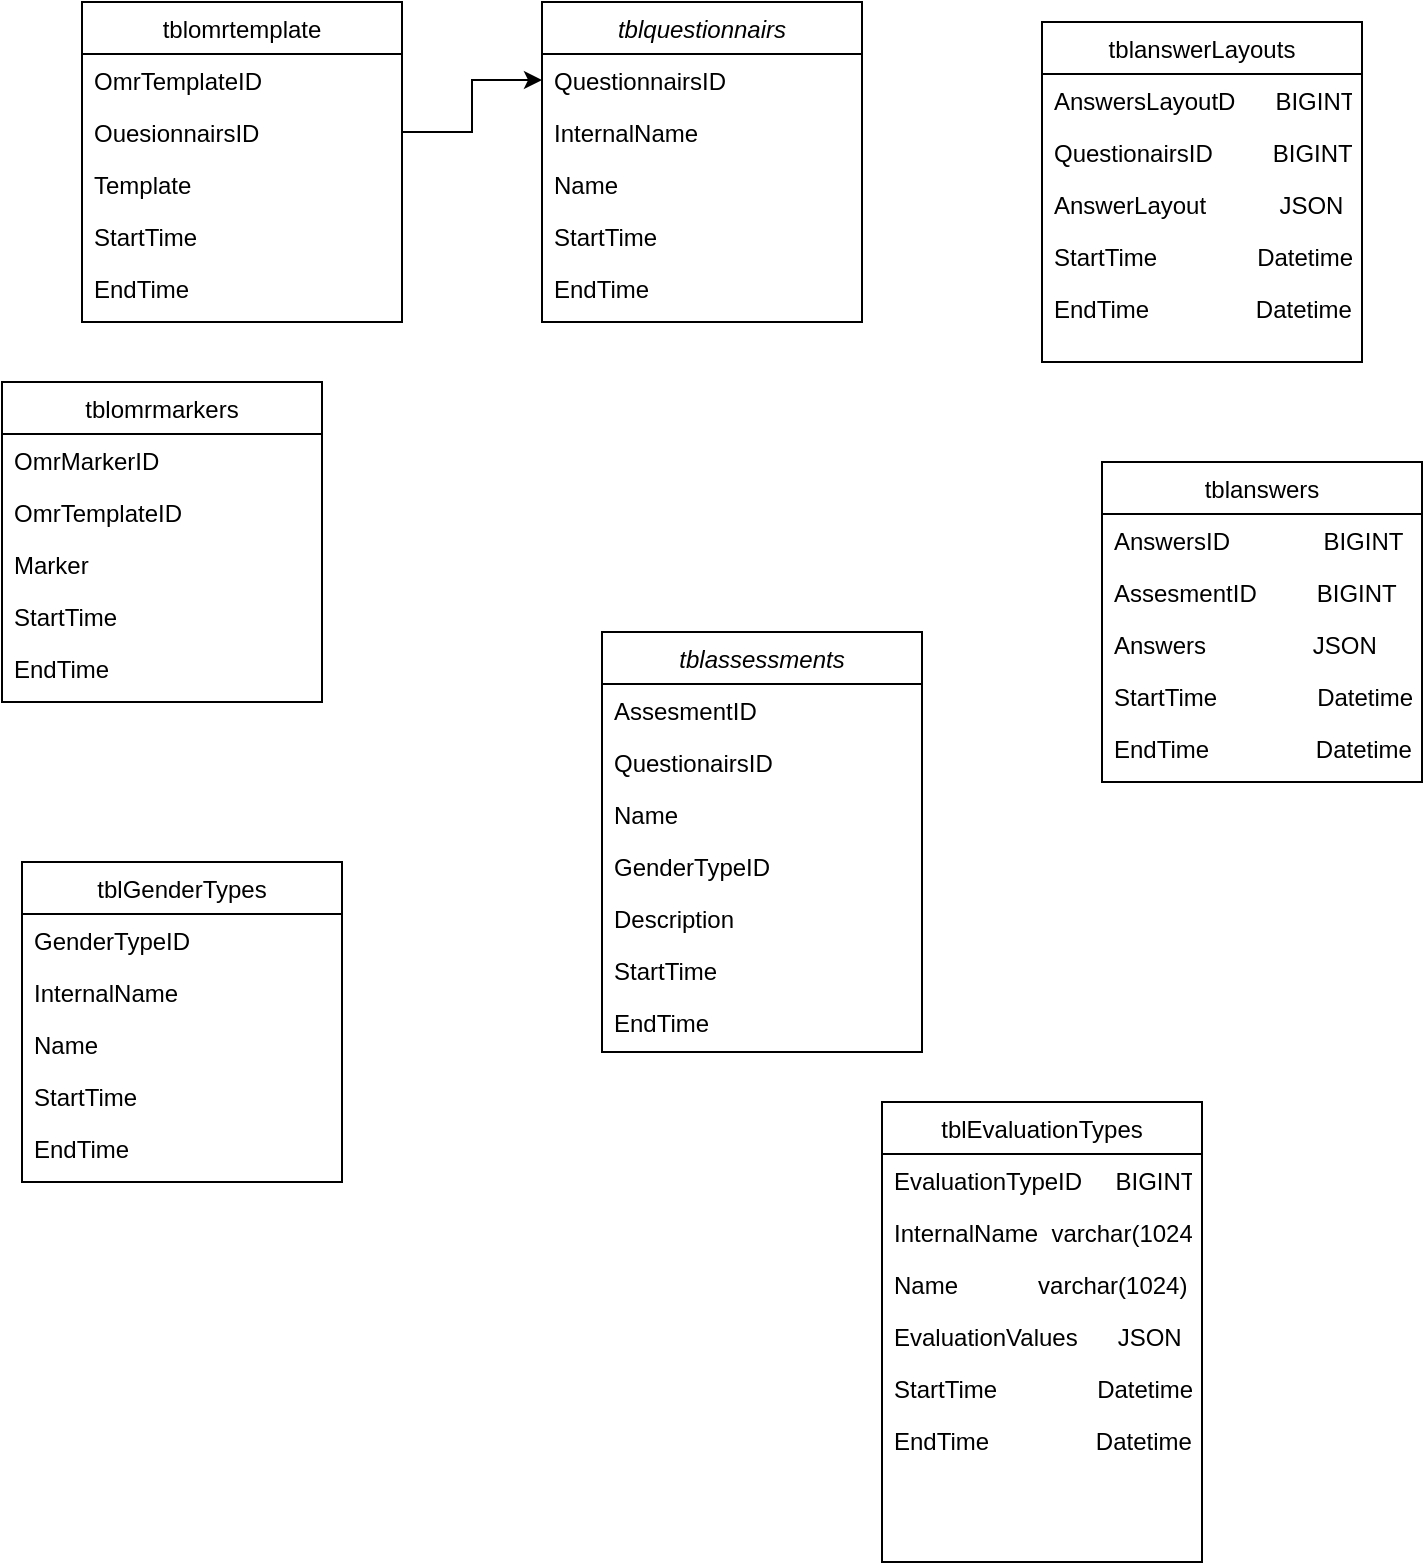 <mxfile version="20.8.23" type="github">
  <diagram id="C5RBs43oDa-KdzZeNtuy" name="Page-1">
    <mxGraphModel dx="882" dy="606" grid="1" gridSize="10" guides="1" tooltips="1" connect="1" arrows="1" fold="1" page="1" pageScale="1" pageWidth="827" pageHeight="1169" math="0" shadow="0">
      <root>
        <mxCell id="WIyWlLk6GJQsqaUBKTNV-0" />
        <mxCell id="WIyWlLk6GJQsqaUBKTNV-1" parent="WIyWlLk6GJQsqaUBKTNV-0" />
        <mxCell id="zkfFHV4jXpPFQw0GAbJ--0" value="tblquestionnairs" style="swimlane;fontStyle=2;align=center;verticalAlign=top;childLayout=stackLayout;horizontal=1;startSize=26;horizontalStack=0;resizeParent=1;resizeLast=0;collapsible=1;marginBottom=0;rounded=0;shadow=0;strokeWidth=1;" parent="WIyWlLk6GJQsqaUBKTNV-1" vertex="1">
          <mxGeometry x="290" y="60" width="160" height="160" as="geometry">
            <mxRectangle x="230" y="140" width="160" height="26" as="alternateBounds" />
          </mxGeometry>
        </mxCell>
        <mxCell id="zkfFHV4jXpPFQw0GAbJ--1" value="QuestionnairsID" style="text;align=left;verticalAlign=top;spacingLeft=4;spacingRight=4;overflow=hidden;rotatable=0;points=[[0,0.5],[1,0.5]];portConstraint=eastwest;" parent="zkfFHV4jXpPFQw0GAbJ--0" vertex="1">
          <mxGeometry y="26" width="160" height="26" as="geometry" />
        </mxCell>
        <mxCell id="zkfFHV4jXpPFQw0GAbJ--2" value="InternalName" style="text;align=left;verticalAlign=top;spacingLeft=4;spacingRight=4;overflow=hidden;rotatable=0;points=[[0,0.5],[1,0.5]];portConstraint=eastwest;rounded=0;shadow=0;html=0;" parent="zkfFHV4jXpPFQw0GAbJ--0" vertex="1">
          <mxGeometry y="52" width="160" height="26" as="geometry" />
        </mxCell>
        <mxCell id="zkfFHV4jXpPFQw0GAbJ--3" value="Name" style="text;align=left;verticalAlign=top;spacingLeft=4;spacingRight=4;overflow=hidden;rotatable=0;points=[[0,0.5],[1,0.5]];portConstraint=eastwest;rounded=0;shadow=0;html=0;" parent="zkfFHV4jXpPFQw0GAbJ--0" vertex="1">
          <mxGeometry y="78" width="160" height="26" as="geometry" />
        </mxCell>
        <mxCell id="ocgM7kpNbhVX-ophmDDR-0" value="StartTime" style="text;align=left;verticalAlign=top;spacingLeft=4;spacingRight=4;overflow=hidden;rotatable=0;points=[[0,0.5],[1,0.5]];portConstraint=eastwest;rounded=0;shadow=0;html=0;" parent="zkfFHV4jXpPFQw0GAbJ--0" vertex="1">
          <mxGeometry y="104" width="160" height="26" as="geometry" />
        </mxCell>
        <mxCell id="ocgM7kpNbhVX-ophmDDR-1" value="EndTime" style="text;align=left;verticalAlign=top;spacingLeft=4;spacingRight=4;overflow=hidden;rotatable=0;points=[[0,0.5],[1,0.5]];portConstraint=eastwest;rounded=0;shadow=0;html=0;" parent="zkfFHV4jXpPFQw0GAbJ--0" vertex="1">
          <mxGeometry y="130" width="160" height="26" as="geometry" />
        </mxCell>
        <mxCell id="zkfFHV4jXpPFQw0GAbJ--6" value="tblomrtemplate" style="swimlane;fontStyle=0;align=center;verticalAlign=top;childLayout=stackLayout;horizontal=1;startSize=26;horizontalStack=0;resizeParent=1;resizeLast=0;collapsible=1;marginBottom=0;rounded=0;shadow=0;strokeWidth=1;" parent="WIyWlLk6GJQsqaUBKTNV-1" vertex="1">
          <mxGeometry x="60" y="60" width="160" height="160" as="geometry">
            <mxRectangle x="130" y="380" width="160" height="26" as="alternateBounds" />
          </mxGeometry>
        </mxCell>
        <mxCell id="zkfFHV4jXpPFQw0GAbJ--7" value="OmrTemplateID" style="text;align=left;verticalAlign=top;spacingLeft=4;spacingRight=4;overflow=hidden;rotatable=0;points=[[0,0.5],[1,0.5]];portConstraint=eastwest;" parent="zkfFHV4jXpPFQw0GAbJ--6" vertex="1">
          <mxGeometry y="26" width="160" height="26" as="geometry" />
        </mxCell>
        <mxCell id="zkfFHV4jXpPFQw0GAbJ--8" value="OuesionnairsID" style="text;align=left;verticalAlign=top;spacingLeft=4;spacingRight=4;overflow=hidden;rotatable=0;points=[[0,0.5],[1,0.5]];portConstraint=eastwest;rounded=0;shadow=0;html=0;" parent="zkfFHV4jXpPFQw0GAbJ--6" vertex="1">
          <mxGeometry y="52" width="160" height="26" as="geometry" />
        </mxCell>
        <mxCell id="ocgM7kpNbhVX-ophmDDR-2" value="Template" style="text;align=left;verticalAlign=top;spacingLeft=4;spacingRight=4;overflow=hidden;rotatable=0;points=[[0,0.5],[1,0.5]];portConstraint=eastwest;rounded=0;shadow=0;html=0;" parent="zkfFHV4jXpPFQw0GAbJ--6" vertex="1">
          <mxGeometry y="78" width="160" height="26" as="geometry" />
        </mxCell>
        <mxCell id="ocgM7kpNbhVX-ophmDDR-3" value="StartTime" style="text;align=left;verticalAlign=top;spacingLeft=4;spacingRight=4;overflow=hidden;rotatable=0;points=[[0,0.5],[1,0.5]];portConstraint=eastwest;rounded=0;shadow=0;html=0;" parent="zkfFHV4jXpPFQw0GAbJ--6" vertex="1">
          <mxGeometry y="104" width="160" height="26" as="geometry" />
        </mxCell>
        <mxCell id="ocgM7kpNbhVX-ophmDDR-4" value="EndTime" style="text;align=left;verticalAlign=top;spacingLeft=4;spacingRight=4;overflow=hidden;rotatable=0;points=[[0,0.5],[1,0.5]];portConstraint=eastwest;rounded=0;shadow=0;html=0;" parent="zkfFHV4jXpPFQw0GAbJ--6" vertex="1">
          <mxGeometry y="130" width="160" height="26" as="geometry" />
        </mxCell>
        <mxCell id="ocgM7kpNbhVX-ophmDDR-6" value="tblanswers" style="swimlane;fontStyle=0;align=center;verticalAlign=top;childLayout=stackLayout;horizontal=1;startSize=26;horizontalStack=0;resizeParent=1;resizeLast=0;collapsible=1;marginBottom=0;rounded=0;shadow=0;strokeWidth=1;" parent="WIyWlLk6GJQsqaUBKTNV-1" vertex="1">
          <mxGeometry x="570" y="290" width="160" height="160" as="geometry">
            <mxRectangle x="130" y="380" width="160" height="26" as="alternateBounds" />
          </mxGeometry>
        </mxCell>
        <mxCell id="ocgM7kpNbhVX-ophmDDR-7" value="AnswersID              BIGINT" style="text;align=left;verticalAlign=top;spacingLeft=4;spacingRight=4;overflow=hidden;rotatable=0;points=[[0,0.5],[1,0.5]];portConstraint=eastwest;" parent="ocgM7kpNbhVX-ophmDDR-6" vertex="1">
          <mxGeometry y="26" width="160" height="26" as="geometry" />
        </mxCell>
        <mxCell id="ocgM7kpNbhVX-ophmDDR-8" value="AssesmentID         BIGINT" style="text;align=left;verticalAlign=top;spacingLeft=4;spacingRight=4;overflow=hidden;rotatable=0;points=[[0,0.5],[1,0.5]];portConstraint=eastwest;rounded=0;shadow=0;html=0;" parent="ocgM7kpNbhVX-ophmDDR-6" vertex="1">
          <mxGeometry y="52" width="160" height="26" as="geometry" />
        </mxCell>
        <mxCell id="ocgM7kpNbhVX-ophmDDR-9" value="Answers                JSON" style="text;align=left;verticalAlign=top;spacingLeft=4;spacingRight=4;overflow=hidden;rotatable=0;points=[[0,0.5],[1,0.5]];portConstraint=eastwest;rounded=0;shadow=0;html=0;" parent="ocgM7kpNbhVX-ophmDDR-6" vertex="1">
          <mxGeometry y="78" width="160" height="26" as="geometry" />
        </mxCell>
        <mxCell id="ocgM7kpNbhVX-ophmDDR-10" value="StartTime               Datetime" style="text;align=left;verticalAlign=top;spacingLeft=4;spacingRight=4;overflow=hidden;rotatable=0;points=[[0,0.5],[1,0.5]];portConstraint=eastwest;rounded=0;shadow=0;html=0;" parent="ocgM7kpNbhVX-ophmDDR-6" vertex="1">
          <mxGeometry y="104" width="160" height="26" as="geometry" />
        </mxCell>
        <mxCell id="ocgM7kpNbhVX-ophmDDR-11" value="EndTime                Datetime" style="text;align=left;verticalAlign=top;spacingLeft=4;spacingRight=4;overflow=hidden;rotatable=0;points=[[0,0.5],[1,0.5]];portConstraint=eastwest;rounded=0;shadow=0;html=0;" parent="ocgM7kpNbhVX-ophmDDR-6" vertex="1">
          <mxGeometry y="130" width="160" height="26" as="geometry" />
        </mxCell>
        <mxCell id="ocgM7kpNbhVX-ophmDDR-13" value="tblanswerLayouts" style="swimlane;fontStyle=0;align=center;verticalAlign=top;childLayout=stackLayout;horizontal=1;startSize=26;horizontalStack=0;resizeParent=1;resizeLast=0;collapsible=1;marginBottom=0;rounded=0;shadow=0;strokeWidth=1;" parent="WIyWlLk6GJQsqaUBKTNV-1" vertex="1">
          <mxGeometry x="540" y="70" width="160" height="170" as="geometry">
            <mxRectangle x="130" y="380" width="160" height="26" as="alternateBounds" />
          </mxGeometry>
        </mxCell>
        <mxCell id="ocgM7kpNbhVX-ophmDDR-14" value="AnswersLayoutD      BIGINT" style="text;align=left;verticalAlign=top;spacingLeft=4;spacingRight=4;overflow=hidden;rotatable=0;points=[[0,0.5],[1,0.5]];portConstraint=eastwest;" parent="ocgM7kpNbhVX-ophmDDR-13" vertex="1">
          <mxGeometry y="26" width="160" height="26" as="geometry" />
        </mxCell>
        <mxCell id="ocgM7kpNbhVX-ophmDDR-16" value="QuestionairsID         BIGINT" style="text;align=left;verticalAlign=top;spacingLeft=4;spacingRight=4;overflow=hidden;rotatable=0;points=[[0,0.5],[1,0.5]];portConstraint=eastwest;rounded=0;shadow=0;html=0;" parent="ocgM7kpNbhVX-ophmDDR-13" vertex="1">
          <mxGeometry y="52" width="160" height="26" as="geometry" />
        </mxCell>
        <mxCell id="ocgM7kpNbhVX-ophmDDR-19" value="AnswerLayout           JSON" style="text;align=left;verticalAlign=top;spacingLeft=4;spacingRight=4;overflow=hidden;rotatable=0;points=[[0,0.5],[1,0.5]];portConstraint=eastwest;rounded=0;shadow=0;html=0;" parent="ocgM7kpNbhVX-ophmDDR-13" vertex="1">
          <mxGeometry y="78" width="160" height="26" as="geometry" />
        </mxCell>
        <mxCell id="ocgM7kpNbhVX-ophmDDR-17" value="StartTime               Datetime" style="text;align=left;verticalAlign=top;spacingLeft=4;spacingRight=4;overflow=hidden;rotatable=0;points=[[0,0.5],[1,0.5]];portConstraint=eastwest;rounded=0;shadow=0;html=0;" parent="ocgM7kpNbhVX-ophmDDR-13" vertex="1">
          <mxGeometry y="104" width="160" height="26" as="geometry" />
        </mxCell>
        <mxCell id="ocgM7kpNbhVX-ophmDDR-18" value="EndTime                Datetime" style="text;align=left;verticalAlign=top;spacingLeft=4;spacingRight=4;overflow=hidden;rotatable=0;points=[[0,0.5],[1,0.5]];portConstraint=eastwest;rounded=0;shadow=0;html=0;" parent="ocgM7kpNbhVX-ophmDDR-13" vertex="1">
          <mxGeometry y="130" width="160" height="26" as="geometry" />
        </mxCell>
        <mxCell id="ocgM7kpNbhVX-ophmDDR-20" value="tblassessments" style="swimlane;fontStyle=2;align=center;verticalAlign=top;childLayout=stackLayout;horizontal=1;startSize=26;horizontalStack=0;resizeParent=1;resizeLast=0;collapsible=1;marginBottom=0;rounded=0;shadow=0;strokeWidth=1;" parent="WIyWlLk6GJQsqaUBKTNV-1" vertex="1">
          <mxGeometry x="320" y="375" width="160" height="210" as="geometry">
            <mxRectangle x="230" y="140" width="160" height="26" as="alternateBounds" />
          </mxGeometry>
        </mxCell>
        <mxCell id="ocgM7kpNbhVX-ophmDDR-21" value="AssesmentID" style="text;align=left;verticalAlign=top;spacingLeft=4;spacingRight=4;overflow=hidden;rotatable=0;points=[[0,0.5],[1,0.5]];portConstraint=eastwest;" parent="ocgM7kpNbhVX-ophmDDR-20" vertex="1">
          <mxGeometry y="26" width="160" height="26" as="geometry" />
        </mxCell>
        <mxCell id="ocgM7kpNbhVX-ophmDDR-22" value="QuestionairsID" style="text;align=left;verticalAlign=top;spacingLeft=4;spacingRight=4;overflow=hidden;rotatable=0;points=[[0,0.5],[1,0.5]];portConstraint=eastwest;rounded=0;shadow=0;html=0;" parent="ocgM7kpNbhVX-ophmDDR-20" vertex="1">
          <mxGeometry y="52" width="160" height="26" as="geometry" />
        </mxCell>
        <mxCell id="ocgM7kpNbhVX-ophmDDR-23" value="Name" style="text;align=left;verticalAlign=top;spacingLeft=4;spacingRight=4;overflow=hidden;rotatable=0;points=[[0,0.5],[1,0.5]];portConstraint=eastwest;rounded=0;shadow=0;html=0;" parent="ocgM7kpNbhVX-ophmDDR-20" vertex="1">
          <mxGeometry y="78" width="160" height="26" as="geometry" />
        </mxCell>
        <mxCell id="ocgM7kpNbhVX-ophmDDR-26" value="GenderTypeID" style="text;align=left;verticalAlign=top;spacingLeft=4;spacingRight=4;overflow=hidden;rotatable=0;points=[[0,0.5],[1,0.5]];portConstraint=eastwest;rounded=0;shadow=0;html=0;" parent="ocgM7kpNbhVX-ophmDDR-20" vertex="1">
          <mxGeometry y="104" width="160" height="26" as="geometry" />
        </mxCell>
        <mxCell id="ocgM7kpNbhVX-ophmDDR-27" value="Description" style="text;align=left;verticalAlign=top;spacingLeft=4;spacingRight=4;overflow=hidden;rotatable=0;points=[[0,0.5],[1,0.5]];portConstraint=eastwest;rounded=0;shadow=0;html=0;" parent="ocgM7kpNbhVX-ophmDDR-20" vertex="1">
          <mxGeometry y="130" width="160" height="26" as="geometry" />
        </mxCell>
        <mxCell id="ocgM7kpNbhVX-ophmDDR-24" value="StartTime" style="text;align=left;verticalAlign=top;spacingLeft=4;spacingRight=4;overflow=hidden;rotatable=0;points=[[0,0.5],[1,0.5]];portConstraint=eastwest;rounded=0;shadow=0;html=0;" parent="ocgM7kpNbhVX-ophmDDR-20" vertex="1">
          <mxGeometry y="156" width="160" height="26" as="geometry" />
        </mxCell>
        <mxCell id="ocgM7kpNbhVX-ophmDDR-25" value="EndTime" style="text;align=left;verticalAlign=top;spacingLeft=4;spacingRight=4;overflow=hidden;rotatable=0;points=[[0,0.5],[1,0.5]];portConstraint=eastwest;rounded=0;shadow=0;html=0;" parent="ocgM7kpNbhVX-ophmDDR-20" vertex="1">
          <mxGeometry y="182" width="160" height="26" as="geometry" />
        </mxCell>
        <mxCell id="ocgM7kpNbhVX-ophmDDR-28" value="tblGenderTypes" style="swimlane;fontStyle=0;align=center;verticalAlign=top;childLayout=stackLayout;horizontal=1;startSize=26;horizontalStack=0;resizeParent=1;resizeLast=0;collapsible=1;marginBottom=0;rounded=0;shadow=0;strokeWidth=1;" parent="WIyWlLk6GJQsqaUBKTNV-1" vertex="1">
          <mxGeometry x="30" y="490" width="160" height="160" as="geometry">
            <mxRectangle x="130" y="380" width="160" height="26" as="alternateBounds" />
          </mxGeometry>
        </mxCell>
        <mxCell id="ocgM7kpNbhVX-ophmDDR-29" value="GenderTypeID" style="text;align=left;verticalAlign=top;spacingLeft=4;spacingRight=4;overflow=hidden;rotatable=0;points=[[0,0.5],[1,0.5]];portConstraint=eastwest;" parent="ocgM7kpNbhVX-ophmDDR-28" vertex="1">
          <mxGeometry y="26" width="160" height="26" as="geometry" />
        </mxCell>
        <mxCell id="ocgM7kpNbhVX-ophmDDR-30" value="InternalName" style="text;align=left;verticalAlign=top;spacingLeft=4;spacingRight=4;overflow=hidden;rotatable=0;points=[[0,0.5],[1,0.5]];portConstraint=eastwest;rounded=0;shadow=0;html=0;" parent="ocgM7kpNbhVX-ophmDDR-28" vertex="1">
          <mxGeometry y="52" width="160" height="26" as="geometry" />
        </mxCell>
        <mxCell id="ocgM7kpNbhVX-ophmDDR-31" value="Name" style="text;align=left;verticalAlign=top;spacingLeft=4;spacingRight=4;overflow=hidden;rotatable=0;points=[[0,0.5],[1,0.5]];portConstraint=eastwest;rounded=0;shadow=0;html=0;" parent="ocgM7kpNbhVX-ophmDDR-28" vertex="1">
          <mxGeometry y="78" width="160" height="26" as="geometry" />
        </mxCell>
        <mxCell id="ocgM7kpNbhVX-ophmDDR-32" value="StartTime" style="text;align=left;verticalAlign=top;spacingLeft=4;spacingRight=4;overflow=hidden;rotatable=0;points=[[0,0.5],[1,0.5]];portConstraint=eastwest;rounded=0;shadow=0;html=0;" parent="ocgM7kpNbhVX-ophmDDR-28" vertex="1">
          <mxGeometry y="104" width="160" height="26" as="geometry" />
        </mxCell>
        <mxCell id="ocgM7kpNbhVX-ophmDDR-33" value="EndTime" style="text;align=left;verticalAlign=top;spacingLeft=4;spacingRight=4;overflow=hidden;rotatable=0;points=[[0,0.5],[1,0.5]];portConstraint=eastwest;rounded=0;shadow=0;html=0;" parent="ocgM7kpNbhVX-ophmDDR-28" vertex="1">
          <mxGeometry y="130" width="160" height="26" as="geometry" />
        </mxCell>
        <mxCell id="ocgM7kpNbhVX-ophmDDR-35" value="tblEvaluationTypes" style="swimlane;fontStyle=0;align=center;verticalAlign=top;childLayout=stackLayout;horizontal=1;startSize=26;horizontalStack=0;resizeParent=1;resizeLast=0;collapsible=1;marginBottom=0;rounded=0;shadow=0;strokeWidth=1;" parent="WIyWlLk6GJQsqaUBKTNV-1" vertex="1">
          <mxGeometry x="460" y="610" width="160" height="230" as="geometry">
            <mxRectangle x="130" y="380" width="160" height="26" as="alternateBounds" />
          </mxGeometry>
        </mxCell>
        <mxCell id="ocgM7kpNbhVX-ophmDDR-36" value="EvaluationTypeID     BIGINT" style="text;align=left;verticalAlign=top;spacingLeft=4;spacingRight=4;overflow=hidden;rotatable=0;points=[[0,0.5],[1,0.5]];portConstraint=eastwest;" parent="ocgM7kpNbhVX-ophmDDR-35" vertex="1">
          <mxGeometry y="26" width="160" height="26" as="geometry" />
        </mxCell>
        <mxCell id="ocgM7kpNbhVX-ophmDDR-37" value="InternalName  varchar(1024)" style="text;align=left;verticalAlign=top;spacingLeft=4;spacingRight=4;overflow=hidden;rotatable=0;points=[[0,0.5],[1,0.5]];portConstraint=eastwest;rounded=0;shadow=0;html=0;" parent="ocgM7kpNbhVX-ophmDDR-35" vertex="1">
          <mxGeometry y="52" width="160" height="26" as="geometry" />
        </mxCell>
        <mxCell id="ocgM7kpNbhVX-ophmDDR-38" value="Name            varchar(1024)" style="text;align=left;verticalAlign=top;spacingLeft=4;spacingRight=4;overflow=hidden;rotatable=0;points=[[0,0.5],[1,0.5]];portConstraint=eastwest;rounded=0;shadow=0;html=0;" parent="ocgM7kpNbhVX-ophmDDR-35" vertex="1">
          <mxGeometry y="78" width="160" height="26" as="geometry" />
        </mxCell>
        <mxCell id="ocgM7kpNbhVX-ophmDDR-42" value="EvaluationValues      JSON" style="text;align=left;verticalAlign=top;spacingLeft=4;spacingRight=4;overflow=hidden;rotatable=0;points=[[0,0.5],[1,0.5]];portConstraint=eastwest;rounded=0;shadow=0;html=0;" parent="ocgM7kpNbhVX-ophmDDR-35" vertex="1">
          <mxGeometry y="104" width="160" height="26" as="geometry" />
        </mxCell>
        <mxCell id="ocgM7kpNbhVX-ophmDDR-41" value="StartTime               Datetime" style="text;align=left;verticalAlign=top;spacingLeft=4;spacingRight=4;overflow=hidden;rotatable=0;points=[[0,0.5],[1,0.5]];portConstraint=eastwest;rounded=0;shadow=0;html=0;" parent="ocgM7kpNbhVX-ophmDDR-35" vertex="1">
          <mxGeometry y="130" width="160" height="26" as="geometry" />
        </mxCell>
        <mxCell id="ocgM7kpNbhVX-ophmDDR-40" value="EndTime                Datetime" style="text;align=left;verticalAlign=top;spacingLeft=4;spacingRight=4;overflow=hidden;rotatable=0;points=[[0,0.5],[1,0.5]];portConstraint=eastwest;rounded=0;shadow=0;html=0;" parent="ocgM7kpNbhVX-ophmDDR-35" vertex="1">
          <mxGeometry y="156" width="160" height="26" as="geometry" />
        </mxCell>
        <mxCell id="w_Ex6voVbiRMx7thaQu6-2" style="edgeStyle=orthogonalEdgeStyle;rounded=0;orthogonalLoop=1;jettySize=auto;html=1;exitX=1;exitY=0.5;exitDx=0;exitDy=0;entryX=0;entryY=0.5;entryDx=0;entryDy=0;" parent="WIyWlLk6GJQsqaUBKTNV-1" source="zkfFHV4jXpPFQw0GAbJ--8" target="zkfFHV4jXpPFQw0GAbJ--1" edge="1">
          <mxGeometry relative="1" as="geometry" />
        </mxCell>
        <mxCell id="RFkd0Ihe8MKblxk1uJh_-0" value="tblomrmarkers" style="swimlane;fontStyle=0;align=center;verticalAlign=top;childLayout=stackLayout;horizontal=1;startSize=26;horizontalStack=0;resizeParent=1;resizeLast=0;collapsible=1;marginBottom=0;rounded=0;shadow=0;strokeWidth=1;" vertex="1" parent="WIyWlLk6GJQsqaUBKTNV-1">
          <mxGeometry x="20" y="250" width="160" height="160" as="geometry">
            <mxRectangle x="130" y="380" width="160" height="26" as="alternateBounds" />
          </mxGeometry>
        </mxCell>
        <mxCell id="RFkd0Ihe8MKblxk1uJh_-1" value="OmrMarkerID" style="text;align=left;verticalAlign=top;spacingLeft=4;spacingRight=4;overflow=hidden;rotatable=0;points=[[0,0.5],[1,0.5]];portConstraint=eastwest;" vertex="1" parent="RFkd0Ihe8MKblxk1uJh_-0">
          <mxGeometry y="26" width="160" height="26" as="geometry" />
        </mxCell>
        <mxCell id="RFkd0Ihe8MKblxk1uJh_-2" value="OmrTemplateID" style="text;align=left;verticalAlign=top;spacingLeft=4;spacingRight=4;overflow=hidden;rotatable=0;points=[[0,0.5],[1,0.5]];portConstraint=eastwest;rounded=0;shadow=0;html=0;" vertex="1" parent="RFkd0Ihe8MKblxk1uJh_-0">
          <mxGeometry y="52" width="160" height="26" as="geometry" />
        </mxCell>
        <mxCell id="RFkd0Ihe8MKblxk1uJh_-3" value="Marker" style="text;align=left;verticalAlign=top;spacingLeft=4;spacingRight=4;overflow=hidden;rotatable=0;points=[[0,0.5],[1,0.5]];portConstraint=eastwest;rounded=0;shadow=0;html=0;" vertex="1" parent="RFkd0Ihe8MKblxk1uJh_-0">
          <mxGeometry y="78" width="160" height="26" as="geometry" />
        </mxCell>
        <mxCell id="RFkd0Ihe8MKblxk1uJh_-4" value="StartTime" style="text;align=left;verticalAlign=top;spacingLeft=4;spacingRight=4;overflow=hidden;rotatable=0;points=[[0,0.5],[1,0.5]];portConstraint=eastwest;rounded=0;shadow=0;html=0;" vertex="1" parent="RFkd0Ihe8MKblxk1uJh_-0">
          <mxGeometry y="104" width="160" height="26" as="geometry" />
        </mxCell>
        <mxCell id="RFkd0Ihe8MKblxk1uJh_-5" value="EndTime" style="text;align=left;verticalAlign=top;spacingLeft=4;spacingRight=4;overflow=hidden;rotatable=0;points=[[0,0.5],[1,0.5]];portConstraint=eastwest;rounded=0;shadow=0;html=0;" vertex="1" parent="RFkd0Ihe8MKblxk1uJh_-0">
          <mxGeometry y="130" width="160" height="26" as="geometry" />
        </mxCell>
      </root>
    </mxGraphModel>
  </diagram>
</mxfile>
